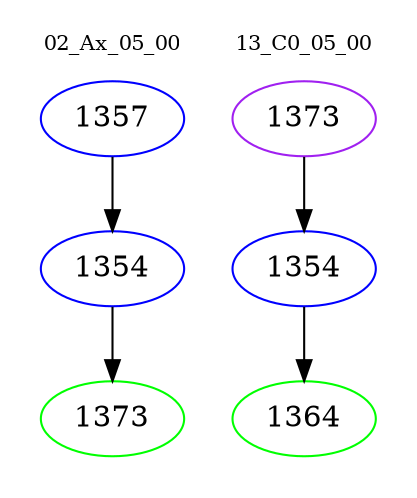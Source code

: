 digraph{
subgraph cluster_0 {
color = white
label = "02_Ax_05_00";
fontsize=10;
T0_1357 [label="1357", color="blue"]
T0_1357 -> T0_1354 [color="black"]
T0_1354 [label="1354", color="blue"]
T0_1354 -> T0_1373 [color="black"]
T0_1373 [label="1373", color="green"]
}
subgraph cluster_1 {
color = white
label = "13_C0_05_00";
fontsize=10;
T1_1373 [label="1373", color="purple"]
T1_1373 -> T1_1354 [color="black"]
T1_1354 [label="1354", color="blue"]
T1_1354 -> T1_1364 [color="black"]
T1_1364 [label="1364", color="green"]
}
}
